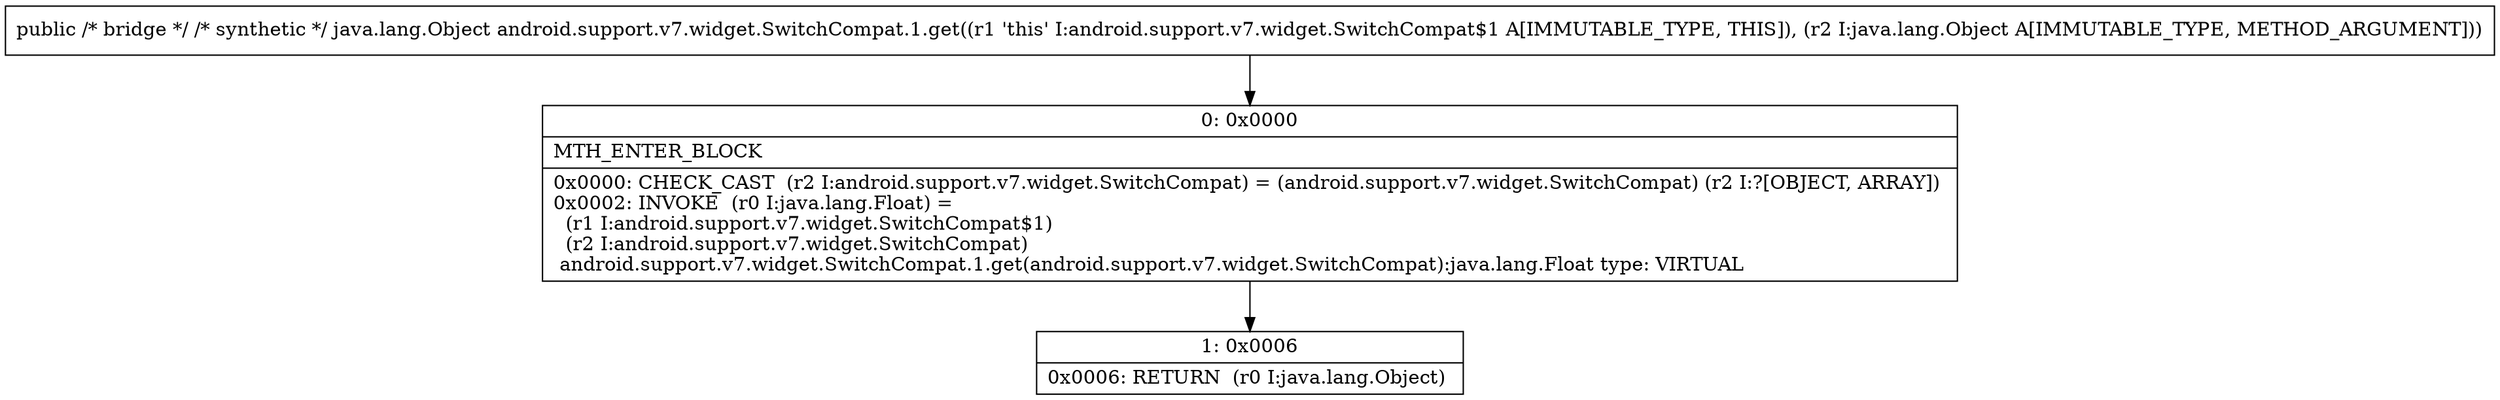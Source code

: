 digraph "CFG forandroid.support.v7.widget.SwitchCompat.1.get(Ljava\/lang\/Object;)Ljava\/lang\/Object;" {
Node_0 [shape=record,label="{0\:\ 0x0000|MTH_ENTER_BLOCK\l|0x0000: CHECK_CAST  (r2 I:android.support.v7.widget.SwitchCompat) = (android.support.v7.widget.SwitchCompat) (r2 I:?[OBJECT, ARRAY]) \l0x0002: INVOKE  (r0 I:java.lang.Float) = \l  (r1 I:android.support.v7.widget.SwitchCompat$1)\l  (r2 I:android.support.v7.widget.SwitchCompat)\l android.support.v7.widget.SwitchCompat.1.get(android.support.v7.widget.SwitchCompat):java.lang.Float type: VIRTUAL \l}"];
Node_1 [shape=record,label="{1\:\ 0x0006|0x0006: RETURN  (r0 I:java.lang.Object) \l}"];
MethodNode[shape=record,label="{public \/* bridge *\/ \/* synthetic *\/ java.lang.Object android.support.v7.widget.SwitchCompat.1.get((r1 'this' I:android.support.v7.widget.SwitchCompat$1 A[IMMUTABLE_TYPE, THIS]), (r2 I:java.lang.Object A[IMMUTABLE_TYPE, METHOD_ARGUMENT])) }"];
MethodNode -> Node_0;
Node_0 -> Node_1;
}

